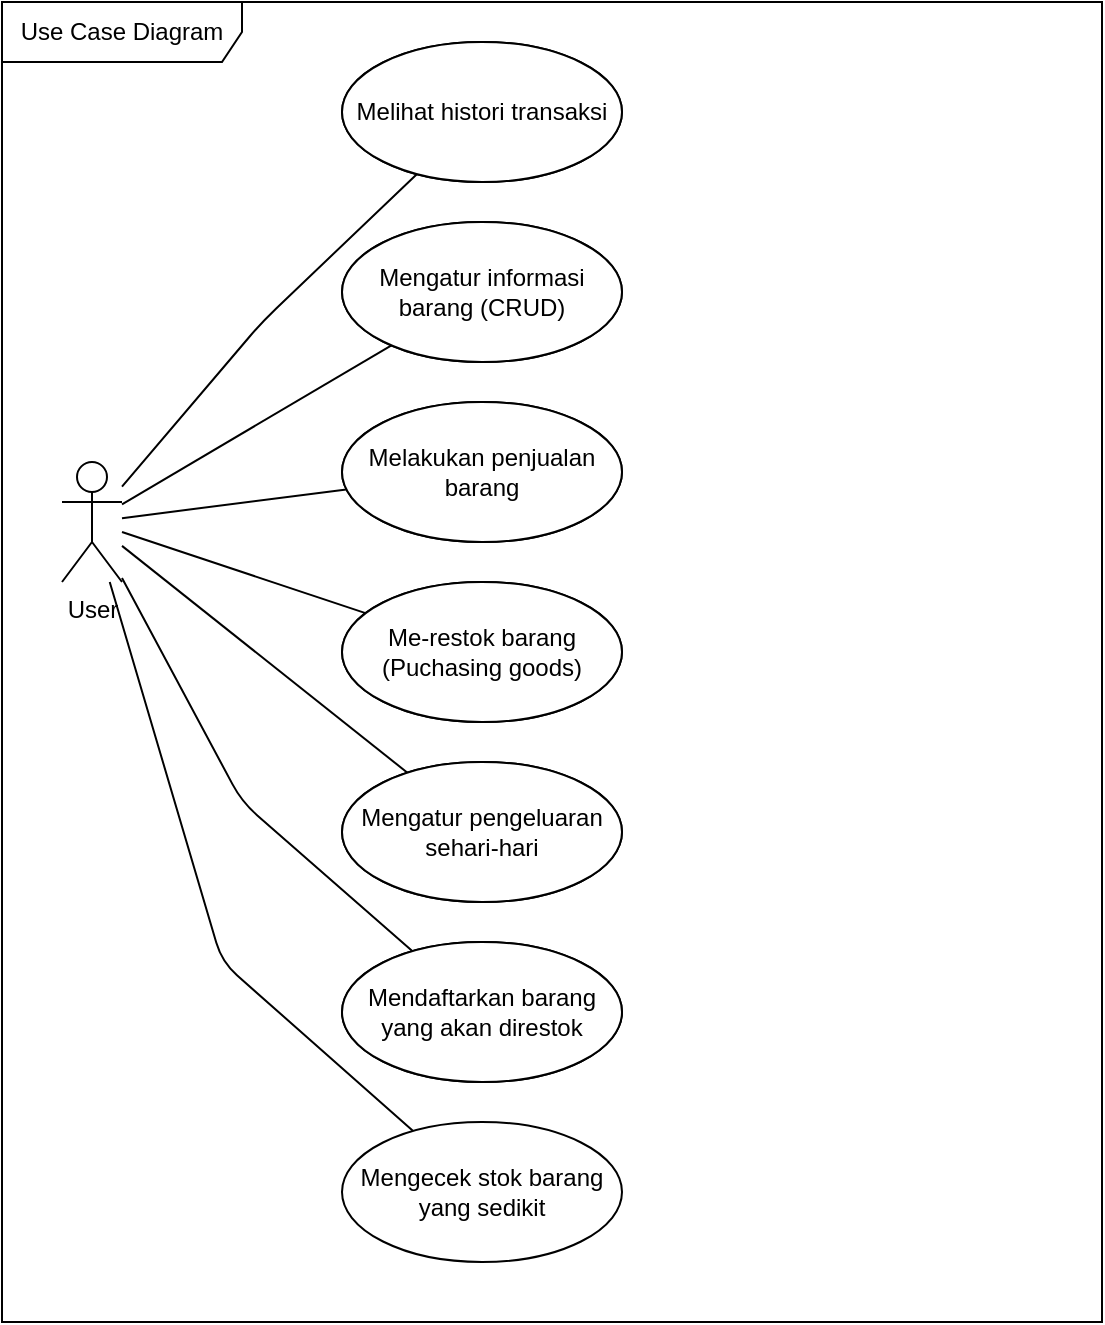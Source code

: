 <mxfile version="13.9.5" type="device"><diagram id="WwSm50Z7JyMPpXU0VLuQ" name="Page-1"><mxGraphModel dx="1022" dy="537" grid="1" gridSize="10" guides="1" tooltips="1" connect="1" arrows="1" fold="1" page="1" pageScale="1" pageWidth="850" pageHeight="1100" math="0" shadow="0"><root><mxCell id="0"/><mxCell id="1" parent="0"/><mxCell id="46tpiub9ysRB8IjS1WsQ-22" value="Use Case Diagram" style="shape=umlFrame;whiteSpace=wrap;html=1;width=120;height=30;" parent="1" vertex="1"><mxGeometry x="10" y="20" width="550" height="660" as="geometry"/></mxCell><mxCell id="46tpiub9ysRB8IjS1WsQ-1" value="User" style="shape=umlActor;verticalLabelPosition=bottom;verticalAlign=top;html=1;outlineConnect=0;" parent="1" vertex="1"><mxGeometry x="40" y="250" width="30" height="60" as="geometry"/></mxCell><mxCell id="46tpiub9ysRB8IjS1WsQ-2" value="Mengatur informasi barang (CRUD)" style="ellipse;whiteSpace=wrap;html=1;" parent="1" vertex="1"><mxGeometry x="180" y="130" width="140" height="70" as="geometry"/></mxCell><mxCell id="46tpiub9ysRB8IjS1WsQ-4" value="" style="endArrow=none;html=1;" parent="1" source="46tpiub9ysRB8IjS1WsQ-1" target="46tpiub9ysRB8IjS1WsQ-2" edge="1"><mxGeometry width="50" height="50" relative="1" as="geometry"><mxPoint x="350" y="280" as="sourcePoint"/><mxPoint x="400" y="230" as="targetPoint"/></mxGeometry></mxCell><mxCell id="46tpiub9ysRB8IjS1WsQ-5" value="Melakukan penjualan barang" style="ellipse;whiteSpace=wrap;html=1;" parent="1" vertex="1"><mxGeometry x="180" y="220" width="140" height="70" as="geometry"/></mxCell><mxCell id="46tpiub9ysRB8IjS1WsQ-6" value="" style="endArrow=none;html=1;" parent="1" source="46tpiub9ysRB8IjS1WsQ-1" target="46tpiub9ysRB8IjS1WsQ-5" edge="1"><mxGeometry width="50" height="50" relative="1" as="geometry"><mxPoint x="80" y="281.154" as="sourcePoint"/><mxPoint x="214.732" y="201.696" as="targetPoint"/></mxGeometry></mxCell><mxCell id="46tpiub9ysRB8IjS1WsQ-7" value="Mengatur pengeluaran sehari-hari" style="ellipse;whiteSpace=wrap;html=1;" parent="1" vertex="1"><mxGeometry x="180" y="400" width="140" height="70" as="geometry"/></mxCell><mxCell id="46tpiub9ysRB8IjS1WsQ-8" value="" style="endArrow=none;html=1;" parent="1" source="46tpiub9ysRB8IjS1WsQ-1" target="46tpiub9ysRB8IjS1WsQ-7" edge="1"><mxGeometry width="50" height="50" relative="1" as="geometry"><mxPoint x="80" y="288.077" as="sourcePoint"/><mxPoint x="192.194" y="273.693" as="targetPoint"/></mxGeometry></mxCell><mxCell id="46tpiub9ysRB8IjS1WsQ-9" value="Me-restok barang&lt;br&gt;(Puchasing goods)" style="ellipse;whiteSpace=wrap;html=1;" parent="1" vertex="1"><mxGeometry x="180" y="310" width="140" height="70" as="geometry"/></mxCell><mxCell id="46tpiub9ysRB8IjS1WsQ-10" value="" style="endArrow=none;html=1;" parent="1" source="46tpiub9ysRB8IjS1WsQ-1" target="46tpiub9ysRB8IjS1WsQ-9" edge="1"><mxGeometry width="50" height="50" relative="1" as="geometry"><mxPoint x="80" y="288.077" as="sourcePoint"/><mxPoint x="192.194" y="273.693" as="targetPoint"/></mxGeometry></mxCell><mxCell id="46tpiub9ysRB8IjS1WsQ-15" value="Mendaftarkan barang yang akan direstok" style="ellipse;whiteSpace=wrap;html=1;" parent="1" vertex="1"><mxGeometry x="180" y="490" width="140" height="70" as="geometry"/></mxCell><mxCell id="46tpiub9ysRB8IjS1WsQ-16" value="" style="endArrow=none;html=1;" parent="1" source="46tpiub9ysRB8IjS1WsQ-1" target="46tpiub9ysRB8IjS1WsQ-15" edge="1"><mxGeometry width="50" height="50" relative="1" as="geometry"><mxPoint x="80" y="301.923" as="sourcePoint"/><mxPoint x="222.728" y="415.374" as="targetPoint"/><Array as="points"><mxPoint x="130" y="420"/></Array></mxGeometry></mxCell><mxCell id="46tpiub9ysRB8IjS1WsQ-17" value="Melihat histori transaksi" style="ellipse;whiteSpace=wrap;html=1;" parent="1" vertex="1"><mxGeometry x="180" y="40" width="140" height="70" as="geometry"/></mxCell><mxCell id="46tpiub9ysRB8IjS1WsQ-18" value="" style="endArrow=none;html=1;" parent="1" source="46tpiub9ysRB8IjS1WsQ-1" target="46tpiub9ysRB8IjS1WsQ-17" edge="1"><mxGeometry width="50" height="50" relative="1" as="geometry"><mxPoint x="80" y="281.154" as="sourcePoint"/><mxPoint x="214.732" y="201.696" as="targetPoint"/><Array as="points"><mxPoint x="140" y="180"/></Array></mxGeometry></mxCell><mxCell id="46tpiub9ysRB8IjS1WsQ-19" value="Mengecek stok barang yang sedikit" style="ellipse;whiteSpace=wrap;html=1;" parent="1" vertex="1"><mxGeometry x="180" y="580" width="140" height="70" as="geometry"/></mxCell><mxCell id="46tpiub9ysRB8IjS1WsQ-20" value="" style="endArrow=none;html=1;" parent="1" source="46tpiub9ysRB8IjS1WsQ-1" target="46tpiub9ysRB8IjS1WsQ-19" edge="1"><mxGeometry width="50" height="50" relative="1" as="geometry"><mxPoint x="80" y="318" as="sourcePoint"/><mxPoint x="225.27" y="504.611" as="targetPoint"/><Array as="points"><mxPoint x="120" y="500"/></Array></mxGeometry></mxCell><mxCell id="TTikbKJ7wSviLI38bYNr-1" value="Mengatur informasi barang (CRUD)" style="ellipse;whiteSpace=wrap;html=1;" parent="1" vertex="1"><mxGeometry x="180" y="130" width="140" height="70" as="geometry"/></mxCell><mxCell id="TTikbKJ7wSviLI38bYNr-2" value="Me-restok barang&lt;br&gt;(Puchasing goods)" style="ellipse;whiteSpace=wrap;html=1;" parent="1" vertex="1"><mxGeometry x="180" y="310" width="140" height="70" as="geometry"/></mxCell><mxCell id="TTikbKJ7wSviLI38bYNr-4" value="Melakukan penjualan barang" style="ellipse;whiteSpace=wrap;html=1;" parent="1" vertex="1"><mxGeometry x="180" y="220" width="140" height="70" as="geometry"/></mxCell><mxCell id="TTikbKJ7wSviLI38bYNr-5" value="Melihat histori transaksi" style="ellipse;whiteSpace=wrap;html=1;" parent="1" vertex="1"><mxGeometry x="180" y="40" width="140" height="70" as="geometry"/></mxCell><mxCell id="TTikbKJ7wSviLI38bYNr-6" value="Mengatur pengeluaran sehari-hari" style="ellipse;whiteSpace=wrap;html=1;" parent="1" vertex="1"><mxGeometry x="180" y="400" width="140" height="70" as="geometry"/></mxCell><mxCell id="TTikbKJ7wSviLI38bYNr-7" value="Mendaftarkan barang yang akan direstok" style="ellipse;whiteSpace=wrap;html=1;" parent="1" vertex="1"><mxGeometry x="180" y="490" width="140" height="70" as="geometry"/></mxCell></root></mxGraphModel></diagram></mxfile>